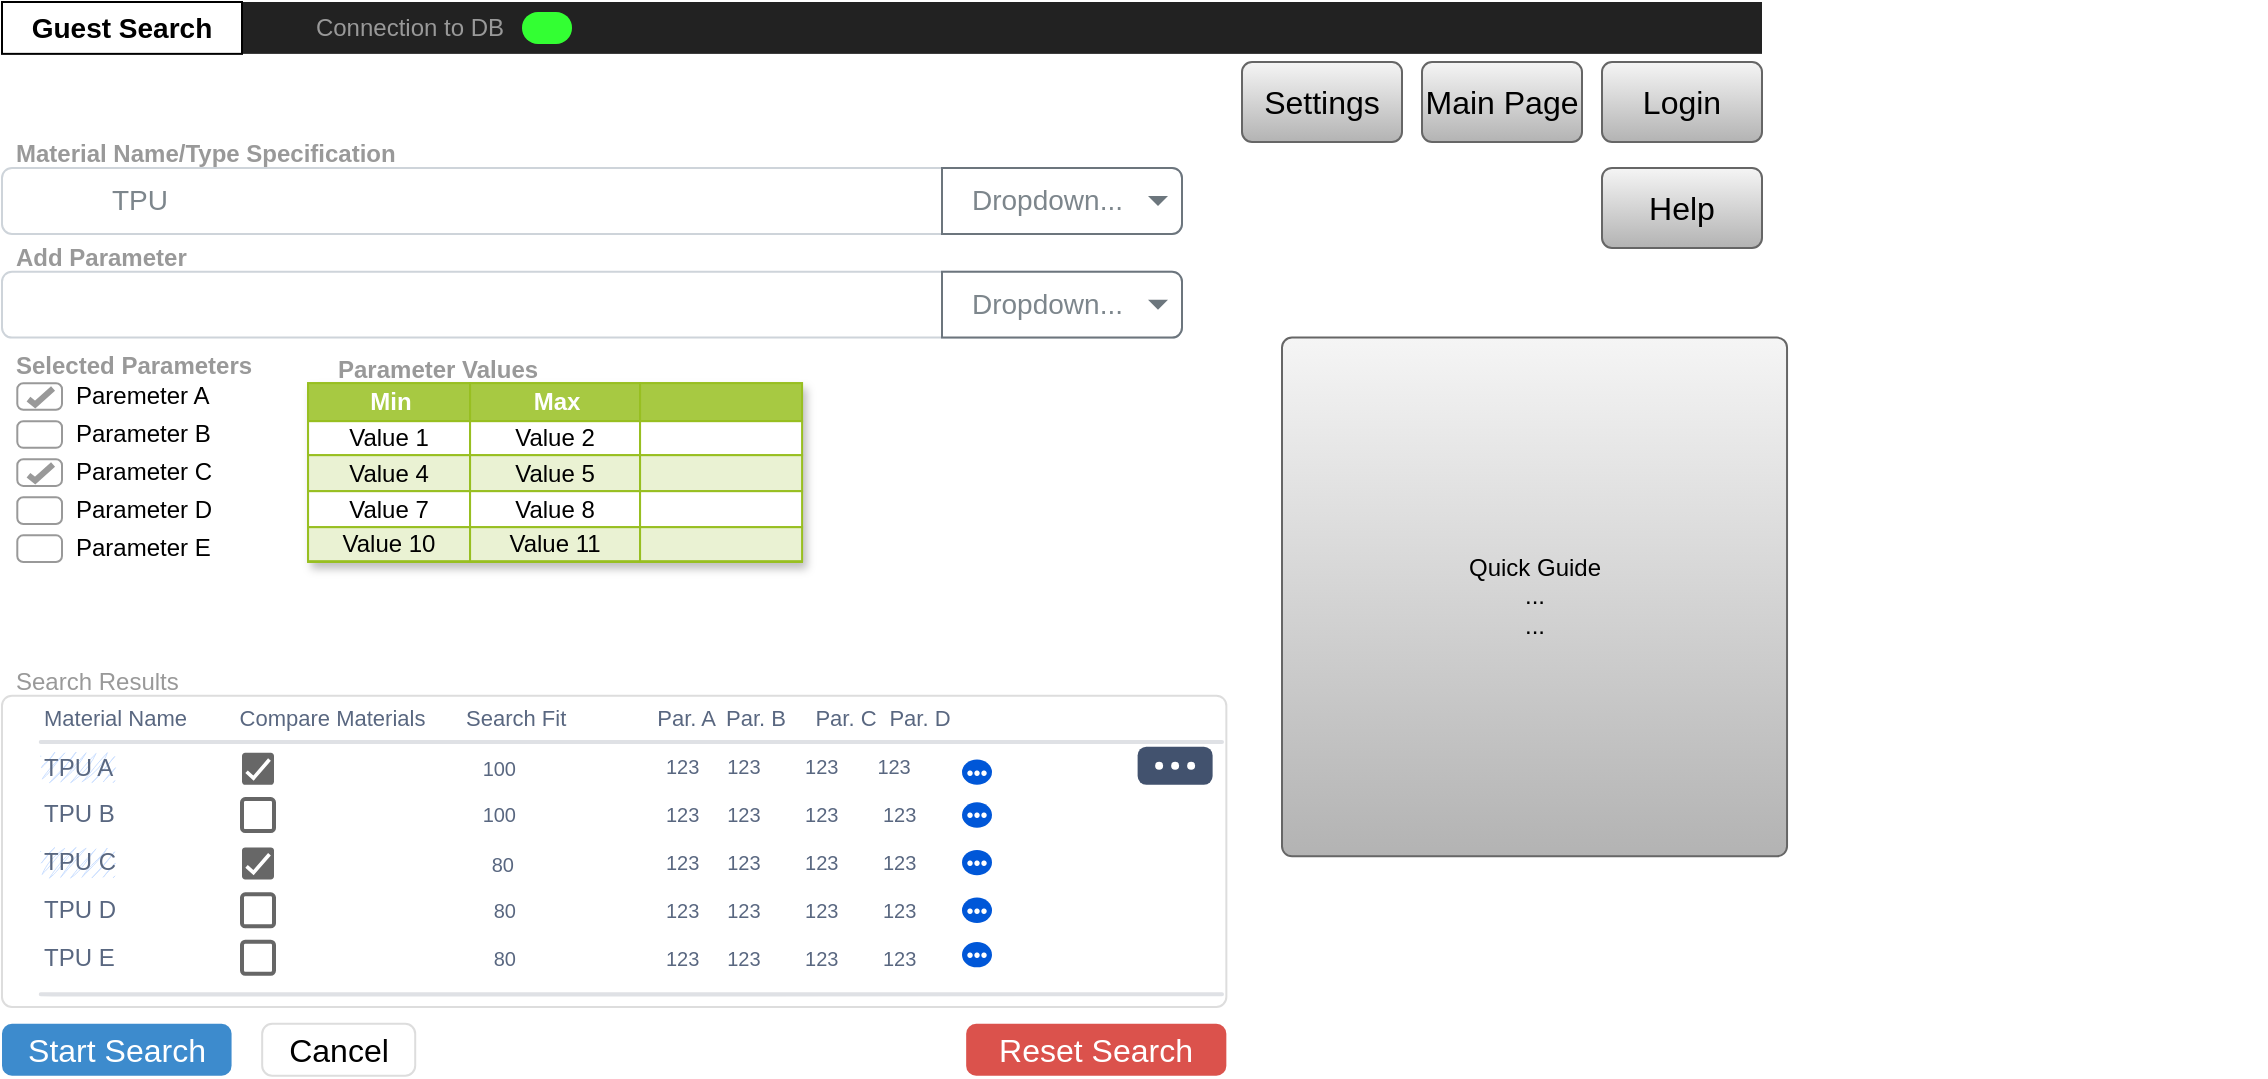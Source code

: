 <mxfile version="21.6.8" type="device">
  <diagram name="Page-1" id="c9db0220-8083-56f3-ca83-edcdcd058819">
    <mxGraphModel dx="969" dy="2576.5" grid="1" gridSize="10" guides="1" tooltips="1" connect="1" arrows="1" fold="1" page="1" pageScale="1.5" pageWidth="826" pageHeight="1169" background="none" math="0" shadow="0">
      <root>
        <mxCell id="0" style=";html=1;" />
        <mxCell id="1" style=";html=1;" parent="0" />
        <mxCell id="IrsWf6ujI1S_CX8h6fi--1" value="" style="html=1;shadow=0;dashed=0;shape=mxgraph.bootstrap.rect;fillColor=#222222;strokeColor=none;whiteSpace=wrap;rounded=0;fontSize=12;fontColor=#000000;align=center;" parent="1" vertex="1">
          <mxGeometry x="110" y="-1290" width="880" height="25.934" as="geometry" />
        </mxCell>
        <mxCell id="IrsWf6ujI1S_CX8h6fi--2" value="Guest Search" style="html=1;shadow=0;dashed=0;shape=mxgraph.bootstrap.rect;fontSize=14;whiteSpace=wrap;fontStyle=1" parent="IrsWf6ujI1S_CX8h6fi--1" vertex="1">
          <mxGeometry width="120" height="25.93" as="geometry" />
        </mxCell>
        <mxCell id="IrsWf6ujI1S_CX8h6fi--5" value="Connection to DB" style="html=1;shadow=0;dashed=0;fillColor=none;strokeColor=none;shape=mxgraph.bootstrap.rect;fontColor=#999999;spacingRight=30;whiteSpace=wrap;" parent="IrsWf6ujI1S_CX8h6fi--1" vertex="1">
          <mxGeometry x="130" width="178" height="25.93" as="geometry" />
        </mxCell>
        <mxCell id="IrsWf6ujI1S_CX8h6fi--6" value="" style="html=1;shadow=0;dashed=0;shape=mxgraph.bootstrap.rrect;rSize=8;fillColor=#33FF33;strokeColor=none;fontColor=#ffffff;whiteSpace=wrap;" parent="IrsWf6ujI1S_CX8h6fi--5" vertex="1">
          <mxGeometry x="1" y="0.5" width="25" height="16" relative="1" as="geometry">
            <mxPoint x="-48" y="-8" as="offset" />
          </mxGeometry>
        </mxCell>
        <mxCell id="IrsWf6ujI1S_CX8h6fi--11" value="Quick Guide&lt;br&gt;...&lt;br&gt;...&lt;br&gt;" style="html=1;shadow=0;dashed=0;shape=mxgraph.bootstrap.rrect;rSize=5;strokeColor=#666666;rounded=0;fontSize=12;align=center;fillColor=#f5f5f5;gradientColor=#b3b3b3;container=0;" parent="1" vertex="1">
          <mxGeometry x="749.998" y="-1122.192" width="252.522" height="259.341" as="geometry" />
        </mxCell>
        <mxCell id="IrsWf6ujI1S_CX8h6fi--17" value="Material Name/Type Specification" style="html=1;shadow=0;dashed=0;shape=mxgraph.bootstrap.rect;strokeColor=none;fillColor=none;fontColor=#999999;align=left;spacingLeft=5;whiteSpace=wrap;rounded=0;fontStyle=1" parent="1" vertex="1">
          <mxGeometry x="110" y="-1220" width="200" height="12.97" as="geometry" />
        </mxCell>
        <mxCell id="IrsWf6ujI1S_CX8h6fi--19" value="Add Parameter" style="html=1;shadow=0;dashed=0;shape=mxgraph.bootstrap.rect;strokeColor=none;fillColor=none;fontColor=#999999;align=left;spacingLeft=5;whiteSpace=wrap;rounded=0;fontStyle=1" parent="1" vertex="1">
          <mxGeometry x="110" y="-1168.131" width="153.043" height="12.967" as="geometry" />
        </mxCell>
        <mxCell id="IrsWf6ujI1S_CX8h6fi--51" value="Start Search" style="html=1;shadow=0;dashed=0;shape=mxgraph.bootstrap.rrect;align=center;rSize=5;strokeColor=none;fillColor=#3D8BCD;fontColor=#ffffff;fontSize=16;whiteSpace=wrap;rounded=0;" parent="1" vertex="1">
          <mxGeometry x="110" y="-779.12" width="114.783" height="25.934" as="geometry" />
        </mxCell>
        <mxCell id="IrsWf6ujI1S_CX8h6fi--52" value="Cancel" style="html=1;shadow=0;dashed=0;shape=mxgraph.bootstrap.rrect;align=center;rSize=5;strokeColor=#dddddd;fontSize=16;whiteSpace=wrap;rounded=0;" parent="1" vertex="1">
          <mxGeometry x="240.087" y="-779.12" width="76.522" height="25.934" as="geometry" />
        </mxCell>
        <mxCell id="IrsWf6ujI1S_CX8h6fi--53" value="Reset Search" style="html=1;shadow=0;dashed=0;shape=mxgraph.bootstrap.rrect;align=center;rSize=5;strokeColor=none;fillColor=#DB524C;fontColor=#ffffff;fontSize=16;whiteSpace=wrap;rounded=0;" parent="1" vertex="1">
          <mxGeometry x="592.087" y="-779.12" width="130.087" height="25.934" as="geometry" />
        </mxCell>
        <mxCell id="nETb7EGVO4KnXeCZTSQA-1" value="Login" style="html=1;shadow=0;dashed=0;shape=mxgraph.bootstrap.rrect;rSize=5;fontSize=16;strokeColor=#666666;whiteSpace=wrap;fillColor=#f5f5f5;gradientColor=#b3b3b3;" vertex="1" parent="1">
          <mxGeometry x="909.998" y="-1260.001" width="80" height="40" as="geometry" />
        </mxCell>
        <mxCell id="IrsWf6ujI1S_CX8h6fi--13" value="" style="html=1;shadow=0;dashed=0;shape=mxgraph.bootstrap.anchor;fontSize=26;align=left;whiteSpace=wrap;" parent="1" vertex="1">
          <mxGeometry x="1011.477" y="-923.705" width="229.565" height="25.934" as="geometry" />
        </mxCell>
        <mxCell id="IrsWf6ujI1S_CX8h6fi--14" value="" style="html=1;shadow=0;dashed=0;shape=mxgraph.bootstrap.anchor;strokeColor=#dddddd;whiteSpace=wrap;align=left;verticalAlign=top;fontSize=14;whiteSpace=wrap;" parent="1" vertex="1">
          <mxGeometry x="1011.477" y="-897.77" width="229.565" height="51.868" as="geometry" />
        </mxCell>
        <mxCell id="nETb7EGVO4KnXeCZTSQA-3" value="Main Page" style="html=1;shadow=0;dashed=0;shape=mxgraph.bootstrap.rrect;rSize=5;fontSize=16;strokeColor=#666666;whiteSpace=wrap;fillColor=#f5f5f5;gradientColor=#b3b3b3;" vertex="1" parent="1">
          <mxGeometry x="819.998" y="-1260.001" width="80" height="40" as="geometry" />
        </mxCell>
        <mxCell id="nETb7EGVO4KnXeCZTSQA-4" value="Settings" style="html=1;shadow=0;dashed=0;shape=mxgraph.bootstrap.rrect;rSize=5;fontSize=16;strokeColor=#666666;whiteSpace=wrap;fillColor=#f5f5f5;gradientColor=#b3b3b3;" vertex="1" parent="1">
          <mxGeometry x="729.998" y="-1260.001" width="80" height="40" as="geometry" />
        </mxCell>
        <mxCell id="IrsWf6ujI1S_CX8h6fi--23" value="Search Results" style="html=1;shadow=0;dashed=0;shape=mxgraph.bootstrap.rect;strokeColor=none;fillColor=none;fontColor=#999999;align=left;spacingLeft=5;whiteSpace=wrap;rounded=0;fontFamily=Helvetica;" parent="1" vertex="1">
          <mxGeometry x="110" y="-956.123" width="153.043" height="12.967" as="geometry" />
        </mxCell>
        <mxCell id="IrsWf6ujI1S_CX8h6fi--24" value="" style="html=1;shadow=0;dashed=0;shape=mxgraph.bootstrap.rrect;rSize=5;fontSize=12;strokeColor=#dddddd;align=left;spacing=10;verticalAlign=top;whiteSpace=wrap;rounded=0;fontFamily=Helvetica;" parent="1" vertex="1">
          <mxGeometry x="110" y="-943.156" width="612.174" height="155.604" as="geometry" />
        </mxCell>
        <mxCell id="nETb7EGVO4KnXeCZTSQA-59" value="" style="group;fontFamily=Helvetica;" vertex="1" connectable="0" parent="1">
          <mxGeometry x="120" y="-939.86" width="600" height="150" as="geometry" />
        </mxCell>
        <mxCell id="nETb7EGVO4KnXeCZTSQA-102" value="" style="strokeColor=none;fillColor=#CCE0FF;fontSize=11;fontColor=#3384FF;rounded=1;html=1;align=center;fontStyle=1;sketch=1;hachureGap=4;pointerEvents=0;fontFamily=Helvetica;" vertex="1" parent="nETb7EGVO4KnXeCZTSQA-59">
          <mxGeometry x="9.375" y="24.603" width="37.5" height="15.873" as="geometry" />
        </mxCell>
        <mxCell id="nETb7EGVO4KnXeCZTSQA-7" value="Material Name&amp;nbsp;&lt;span style=&quot;white-space: pre;&quot;&gt;&#x9;&lt;/span&gt;Compare Materials" style="html=1;fillColor=none;strokeColor=none;fontSize=11;align=left;fontColor=#596780;whiteSpace=wrap;sketch=1;hachureGap=4;pointerEvents=0;fontFamily=Helvetica;" vertex="1" parent="nETb7EGVO4KnXeCZTSQA-59">
          <mxGeometry x="9.38" width="200.63" height="15.87" as="geometry" />
        </mxCell>
        <mxCell id="nETb7EGVO4KnXeCZTSQA-8" value="Search Fit" style="html=1;fillColor=none;strokeColor=none;fontSize=11;align=left;fontColor=#596780;whiteSpace=wrap;sketch=1;hachureGap=4;pointerEvents=0;fontFamily=Helvetica;" vertex="1" parent="nETb7EGVO4KnXeCZTSQA-59">
          <mxGeometry x="220" width="90.63" height="15.87" as="geometry" />
        </mxCell>
        <mxCell id="nETb7EGVO4KnXeCZTSQA-9" value="Par. A" style="html=1;fillColor=none;strokeColor=none;fontSize=11;align=right;fontColor=#596780;whiteSpace=wrap;sketch=1;hachureGap=4;pointerEvents=0;fontFamily=Helvetica;" vertex="1" parent="nETb7EGVO4KnXeCZTSQA-59">
          <mxGeometry x="300" width="49.38" height="15.87" as="geometry" />
        </mxCell>
        <mxCell id="nETb7EGVO4KnXeCZTSQA-10" value="Par. B" style="html=1;fillColor=none;strokeColor=none;fontSize=11;align=left;fontColor=#596780;whiteSpace=wrap;sketch=1;hachureGap=4;pointerEvents=0;fontFamily=Helvetica;" vertex="1" parent="nETb7EGVO4KnXeCZTSQA-59">
          <mxGeometry x="349.995" width="84.375" height="15.873" as="geometry" />
        </mxCell>
        <mxCell id="nETb7EGVO4KnXeCZTSQA-11" value="Par. C" style="html=1;fillColor=none;strokeColor=none;fontSize=11;align=center;fontColor=#596780;whiteSpace=wrap;sketch=1;hachureGap=4;pointerEvents=0;fontFamily=Helvetica;" vertex="1" parent="nETb7EGVO4KnXeCZTSQA-59">
          <mxGeometry x="370" width="84.375" height="15.873" as="geometry" />
        </mxCell>
        <mxCell id="nETb7EGVO4KnXeCZTSQA-12" value="Par. D" style="html=1;fillColor=none;strokeColor=none;fontSize=11;align=center;fontColor=#596780;whiteSpace=wrap;sketch=1;hachureGap=4;pointerEvents=0;fontFamily=Helvetica;" vertex="1" parent="nETb7EGVO4KnXeCZTSQA-59">
          <mxGeometry x="429.995" width="37.5" height="15.873" as="geometry" />
        </mxCell>
        <mxCell id="nETb7EGVO4KnXeCZTSQA-13" value="" style="shape=line;strokeWidth=2;html=1;strokeColor=#DFE1E5;resizeWidth=1;sketch=1;hachureGap=4;pointerEvents=0;fontFamily=Helvetica;fontSize=20;" vertex="1" parent="nETb7EGVO4KnXeCZTSQA-59">
          <mxGeometry x="9.375" y="15.873" width="590.625" height="7.937" as="geometry" />
        </mxCell>
        <mxCell id="nETb7EGVO4KnXeCZTSQA-15" value="TPU A" style="strokeColor=none;fillColor=none;fontSize=12;fontColor=#596780;align=left;html=1;sketch=1;hachureGap=4;pointerEvents=0;fontFamily=Helvetica;" vertex="1" parent="nETb7EGVO4KnXeCZTSQA-59">
          <mxGeometry x="9.375" y="24.603" width="46.875" height="15.873" as="geometry" />
        </mxCell>
        <mxCell id="nETb7EGVO4KnXeCZTSQA-17" value="123&amp;nbsp;&lt;span style=&quot;font-size: 10px;&quot;&gt;&lt;span style=&quot;font-size: 10px;&quot;&gt;&amp;nbsp; &amp;nbsp;&amp;nbsp;&lt;/span&gt;&lt;/span&gt;123&lt;span style=&quot;font-size: 10px;&quot;&gt;&lt;span style=&quot;font-size: 10px;&quot;&gt;&amp;nbsp; &amp;nbsp;&amp;nbsp;&lt;/span&gt;&lt;/span&gt;&lt;span style=&quot;font-size: 10px;&quot;&gt;&lt;span style=&quot;font-size: 10px;&quot;&gt;&amp;nbsp;&amp;nbsp;&amp;nbsp;&amp;nbsp;&lt;/span&gt;&lt;/span&gt;123&lt;span style=&quot;font-size: 10px;&quot;&gt;&lt;span style=&quot;font-size: 10px;&quot;&gt;&amp;nbsp; &amp;nbsp;&lt;/span&gt;&lt;/span&gt;&lt;span style=&quot;font-size: 10px;&quot;&gt;&lt;span style=&quot;font-size: 10px;&quot;&gt;&amp;nbsp;&amp;nbsp;&amp;nbsp;&amp;nbsp;&lt;/span&gt;&lt;/span&gt;123&lt;br style=&quot;font-size: 10px;&quot;&gt;&lt;br style=&quot;font-size: 10px;&quot;&gt;123&#x9;&lt;span style=&quot;border-color: var(--border-color); font-size: 10px;&quot;&gt;&lt;span style=&quot;font-size: 10px;&quot;&gt;&amp;nbsp;&amp;nbsp;&amp;nbsp;&amp;nbsp;&lt;/span&gt;&lt;/span&gt;123&lt;span style=&quot;border-color: var(--border-color); font-size: 10px;&quot;&gt;&lt;span style=&quot;font-size: 10px;&quot;&gt;&amp;nbsp;&amp;nbsp;&amp;nbsp;&amp;nbsp;&lt;/span&gt;&lt;/span&gt;&lt;span style=&quot;border-color: var(--border-color); font-size: 10px;&quot;&gt;&lt;span style=&quot;font-size: 10px;&quot;&gt;&amp;nbsp;&amp;nbsp;&amp;nbsp;&amp;nbsp;&lt;/span&gt;&lt;/span&gt;123&lt;span style=&quot;border-color: var(--border-color); font-size: 10px;&quot;&gt;&lt;span style=&quot;font-size: 10px;&quot;&gt;&amp;nbsp;&amp;nbsp;&amp;nbsp;&amp;nbsp;&lt;/span&gt;&lt;/span&gt;&lt;span style=&quot;border-color: var(--border-color); font-size: 10px;&quot;&gt;&lt;span style=&quot;font-size: 10px;&quot;&gt;&amp;nbsp;&amp;nbsp;&amp;nbsp;&amp;nbsp;&lt;/span&gt;&lt;/span&gt;123&lt;br style=&quot;font-size: 10px;&quot;&gt;&lt;br style=&quot;font-size: 10px;&quot;&gt;123&#x9;&lt;span style=&quot;border-color: var(--border-color); font-size: 10px;&quot;&gt;&lt;span style=&quot;font-size: 10px;&quot;&gt;&amp;nbsp;&amp;nbsp;&amp;nbsp;&amp;nbsp;&lt;/span&gt;&lt;/span&gt;123&lt;span style=&quot;border-color: var(--border-color); font-size: 10px;&quot;&gt;&lt;span style=&quot;font-size: 10px;&quot;&gt;&amp;nbsp;&amp;nbsp;&amp;nbsp;&amp;nbsp;&lt;/span&gt;&lt;/span&gt;&lt;span style=&quot;border-color: var(--border-color); font-size: 10px;&quot;&gt;&lt;span style=&quot;font-size: 10px;&quot;&gt;&amp;nbsp;&amp;nbsp;&amp;nbsp;&amp;nbsp;&lt;/span&gt;&lt;/span&gt;123&lt;span style=&quot;border-color: var(--border-color); font-size: 10px;&quot;&gt;&lt;span style=&quot;font-size: 10px;&quot;&gt;&amp;nbsp;&amp;nbsp;&amp;nbsp;&amp;nbsp;&lt;/span&gt;&lt;/span&gt;&lt;span style=&quot;border-color: var(--border-color); font-size: 10px;&quot;&gt;&lt;span style=&quot;font-size: 10px;&quot;&gt;&amp;nbsp;&amp;nbsp;&amp;nbsp;&amp;nbsp;&lt;/span&gt;&lt;/span&gt;123&lt;br style=&quot;font-size: 10px;&quot;&gt;&lt;br style=&quot;font-size: 10px;&quot;&gt;123&#x9;&lt;span style=&quot;border-color: var(--border-color); font-size: 10px;&quot;&gt;&lt;span style=&quot;font-size: 10px;&quot;&gt;&amp;nbsp;&amp;nbsp;&amp;nbsp;&amp;nbsp;&lt;/span&gt;&lt;/span&gt;123&lt;span style=&quot;border-color: var(--border-color); font-size: 10px;&quot;&gt;&lt;span style=&quot;font-size: 10px;&quot;&gt;&amp;nbsp;&amp;nbsp;&amp;nbsp;&amp;nbsp;&lt;/span&gt;&lt;/span&gt;&lt;span style=&quot;border-color: var(--border-color); font-size: 10px;&quot;&gt;&lt;span style=&quot;font-size: 10px;&quot;&gt;&amp;nbsp;&amp;nbsp;&amp;nbsp;&amp;nbsp;&lt;/span&gt;&lt;/span&gt;123&lt;span style=&quot;border-color: var(--border-color); font-size: 10px;&quot;&gt;&lt;span style=&quot;font-size: 10px;&quot;&gt;&amp;nbsp;&amp;nbsp;&amp;nbsp;&amp;nbsp;&lt;/span&gt;&lt;/span&gt;&lt;span style=&quot;border-color: var(--border-color); font-size: 10px;&quot;&gt;&lt;span style=&quot;font-size: 10px;&quot;&gt;&amp;nbsp;&amp;nbsp;&amp;nbsp;&amp;nbsp;&lt;/span&gt;&lt;/span&gt;123&lt;br style=&quot;font-size: 10px;&quot;&gt;&lt;br style=&quot;font-size: 10px;&quot;&gt;123&#x9;&lt;span style=&quot;border-color: var(--border-color); font-size: 10px;&quot;&gt;&lt;span style=&quot;white-space: pre; font-size: 10px;&quot;&gt;&amp;nbsp;&amp;nbsp;&amp;nbsp;&amp;nbsp;&lt;/span&gt;&lt;/span&gt;123&lt;span style=&quot;border-color: var(--border-color); font-size: 10px;&quot;&gt;&lt;span style=&quot;white-space: pre; font-size: 10px;&quot;&gt;&amp;nbsp;&amp;nbsp;&amp;nbsp;&amp;nbsp;&lt;/span&gt;&lt;/span&gt;&lt;span style=&quot;border-color: var(--border-color); font-size: 10px;&quot;&gt;&lt;span style=&quot;white-space: pre; font-size: 10px;&quot;&gt;&amp;nbsp;&amp;nbsp;&amp;nbsp;&amp;nbsp;&lt;/span&gt;&lt;/span&gt;123&lt;span style=&quot;border-color: var(--border-color); font-size: 10px;&quot;&gt;&lt;span style=&quot;white-space: pre; font-size: 10px;&quot;&gt;&amp;nbsp;&amp;nbsp;&amp;nbsp;&amp;nbsp;&lt;/span&gt;&lt;/span&gt;&lt;span style=&quot;border-color: var(--border-color); font-size: 10px;&quot;&gt;&lt;span style=&quot;white-space: pre; font-size: 10px;&quot;&gt;&amp;nbsp;&amp;nbsp;&amp;nbsp;&amp;nbsp;&lt;/span&gt;&lt;/span&gt;123" style="strokeColor=none;fillColor=none;fontSize=10;fontColor=#596780;align=left;html=1;sketch=1;hachureGap=4;pointerEvents=0;fontFamily=Helvetica;" vertex="1" parent="nETb7EGVO4KnXeCZTSQA-59">
          <mxGeometry x="320" y="36.47" width="197.51" height="87.38" as="geometry" />
        </mxCell>
        <mxCell id="nETb7EGVO4KnXeCZTSQA-19" value="" style="rounded=1;arcSize=23;fillColor=#42526E;strokeColor=none;sketch=0;hachureGap=4;pointerEvents=0;fontFamily=Helvetica;fontSize=20;" vertex="1" parent="nETb7EGVO4KnXeCZTSQA-59">
          <mxGeometry x="557.812" y="22.222" width="37.5" height="19.048" as="geometry" />
        </mxCell>
        <mxCell id="nETb7EGVO4KnXeCZTSQA-20" value="" style="shape=ellipse;fillColor=#ffffff;strokeColor=none;html=1;sketch=0;hachureGap=4;pointerEvents=0;fontFamily=Helvetica;fontSize=20;" vertex="1" parent="nETb7EGVO4KnXeCZTSQA-19">
          <mxGeometry x="0.5" y="0.5" width="4" height="4" relative="1" as="geometry">
            <mxPoint x="-10" y="-2" as="offset" />
          </mxGeometry>
        </mxCell>
        <mxCell id="nETb7EGVO4KnXeCZTSQA-21" value="" style="shape=ellipse;fillColor=#ffffff;strokeColor=none;html=1;sketch=0;hachureGap=4;pointerEvents=0;fontFamily=Helvetica;fontSize=20;" vertex="1" parent="nETb7EGVO4KnXeCZTSQA-19">
          <mxGeometry x="0.5" y="0.5" width="4" height="4" relative="1" as="geometry">
            <mxPoint x="-2" y="-2" as="offset" />
          </mxGeometry>
        </mxCell>
        <mxCell id="nETb7EGVO4KnXeCZTSQA-22" value="" style="shape=ellipse;fillColor=#ffffff;strokeColor=none;html=1;sketch=0;hachureGap=4;pointerEvents=0;fontFamily=Helvetica;fontSize=20;" vertex="1" parent="nETb7EGVO4KnXeCZTSQA-19">
          <mxGeometry x="0.5" y="0.5" width="4" height="4" relative="1" as="geometry">
            <mxPoint x="6" y="-2" as="offset" />
          </mxGeometry>
        </mxCell>
        <mxCell id="nETb7EGVO4KnXeCZTSQA-23" value="TPU B" style="strokeColor=none;fillColor=none;fontSize=12;fontColor=#596780;align=left;html=1;sketch=1;hachureGap=4;pointerEvents=0;fontFamily=Helvetica;" vertex="1" parent="nETb7EGVO4KnXeCZTSQA-59">
          <mxGeometry x="9.375" y="48.413" width="225" height="15.873" as="geometry" />
        </mxCell>
        <mxCell id="nETb7EGVO4KnXeCZTSQA-29" value="" style="strokeColor=none;fillColor=#CCE0FF;fontSize=11;fontColor=#3384FF;rounded=1;html=1;align=center;fontStyle=1;sketch=1;hachureGap=4;pointerEvents=0;fontFamily=Helvetica;" vertex="1" parent="nETb7EGVO4KnXeCZTSQA-59">
          <mxGeometry x="9.375" y="72.223" width="37.5" height="15.873" as="geometry" />
        </mxCell>
        <mxCell id="nETb7EGVO4KnXeCZTSQA-31" value="TPU C" style="strokeColor=none;fillColor=none;fontSize=12;fontColor=#596780;align=left;html=1;sketch=1;hachureGap=4;pointerEvents=0;fontFamily=Helvetica;" vertex="1" parent="nETb7EGVO4KnXeCZTSQA-59">
          <mxGeometry x="9.375" y="72.222" width="225" height="15.873" as="geometry" />
        </mxCell>
        <mxCell id="nETb7EGVO4KnXeCZTSQA-39" value="TPU D" style="strokeColor=none;fillColor=none;fontSize=12;fontColor=#596780;align=left;html=1;sketch=1;hachureGap=4;pointerEvents=0;fontFamily=Helvetica;" vertex="1" parent="nETb7EGVO4KnXeCZTSQA-59">
          <mxGeometry x="9.375" y="96.032" width="225" height="15.873" as="geometry" />
        </mxCell>
        <mxCell id="nETb7EGVO4KnXeCZTSQA-47" value="TPU E" style="strokeColor=none;fillColor=none;fontSize=12;fontColor=#596780;align=left;html=1;sketch=1;hachureGap=4;pointerEvents=0;fontFamily=Helvetica;" vertex="1" parent="nETb7EGVO4KnXeCZTSQA-59">
          <mxGeometry x="9.375" y="119.841" width="225" height="15.873" as="geometry" />
        </mxCell>
        <mxCell id="nETb7EGVO4KnXeCZTSQA-55" value="" style="shape=line;strokeWidth=2;html=1;strokeColor=#DFE1E5;resizeWidth=1;sketch=1;hachureGap=4;pointerEvents=0;fontFamily=Helvetica;fontSize=20;" vertex="1" parent="nETb7EGVO4KnXeCZTSQA-59">
          <mxGeometry x="9.375" y="142.063" width="590.625" height="7.937" as="geometry" />
        </mxCell>
        <mxCell id="nETb7EGVO4KnXeCZTSQA-103" value="" style="group" vertex="1" connectable="0" parent="nETb7EGVO4KnXeCZTSQA-59">
          <mxGeometry x="469.998" y="28.57" width="15" height="103.969" as="geometry" />
        </mxCell>
        <mxCell id="nETb7EGVO4KnXeCZTSQA-18" value="•••" style="shape=ellipse;fillColor=#0057D8;strokeColor=none;fontColor=#ffffff;align=center;verticalAlign=middle;whiteSpace=wrap;fontSize=10;fontStyle=0;html=1;sketch=0;hachureGap=4;pointerEvents=0;fontFamily=Helvetica;" vertex="1" parent="nETb7EGVO4KnXeCZTSQA-103">
          <mxGeometry y="91.27" width="15" height="12.698" as="geometry" />
        </mxCell>
        <mxCell id="nETb7EGVO4KnXeCZTSQA-30" value="•••" style="shape=ellipse;fillColor=#0057D8;strokeColor=none;fontColor=#ffffff;align=center;verticalAlign=middle;whiteSpace=wrap;fontSize=10;fontStyle=0;html=1;sketch=0;hachureGap=4;pointerEvents=0;fontFamily=Helvetica;" vertex="1" parent="nETb7EGVO4KnXeCZTSQA-103">
          <mxGeometry y="21.43" width="15" height="12.698" as="geometry" />
        </mxCell>
        <mxCell id="nETb7EGVO4KnXeCZTSQA-38" value="•••" style="shape=ellipse;fillColor=#0057D8;strokeColor=none;fontColor=#ffffff;align=center;verticalAlign=middle;whiteSpace=wrap;fontSize=10;fontStyle=0;html=1;sketch=0;hachureGap=4;pointerEvents=0;fontFamily=Helvetica;" vertex="1" parent="nETb7EGVO4KnXeCZTSQA-103">
          <mxGeometry y="45.24" width="15" height="12.698" as="geometry" />
        </mxCell>
        <mxCell id="nETb7EGVO4KnXeCZTSQA-46" value="•••" style="shape=ellipse;fillColor=#0057D8;strokeColor=none;fontColor=#ffffff;align=center;verticalAlign=middle;whiteSpace=wrap;fontSize=10;fontStyle=0;html=1;sketch=0;hachureGap=4;pointerEvents=0;fontFamily=Helvetica;" vertex="1" parent="nETb7EGVO4KnXeCZTSQA-103">
          <mxGeometry y="69.049" width="15" height="12.698" as="geometry" />
        </mxCell>
        <mxCell id="nETb7EGVO4KnXeCZTSQA-101" value="•••" style="shape=ellipse;fillColor=#0057D8;strokeColor=none;fontColor=#ffffff;align=center;verticalAlign=middle;whiteSpace=wrap;fontSize=10;fontStyle=0;html=1;sketch=0;hachureGap=4;pointerEvents=0;fontFamily=Helvetica;" vertex="1" parent="nETb7EGVO4KnXeCZTSQA-103">
          <mxGeometry width="15" height="12.698" as="geometry" />
        </mxCell>
        <mxCell id="nETb7EGVO4KnXeCZTSQA-127" value="" style="dashed=0;labelPosition=right;align=left;shape=mxgraph.gmdl.checkbox;strokeColor=#666666;fillColor=none;strokeWidth=2;aspect=fixed;sketch=0;html=1;" vertex="1" parent="nETb7EGVO4KnXeCZTSQA-59">
          <mxGeometry x="110" y="48.42" width="16" height="16" as="geometry" />
        </mxCell>
        <mxCell id="nETb7EGVO4KnXeCZTSQA-126" value="" style="dashed=0;labelPosition=right;align=left;shape=mxgraph.gmdl.checkbox;strokeColor=none;fillColor=#676767;strokeWidth=2;aspect=fixed;sketch=0;html=1;" vertex="1" parent="nETb7EGVO4KnXeCZTSQA-59">
          <mxGeometry x="110" y="25.27" width="16" height="16" as="geometry" />
        </mxCell>
        <mxCell id="nETb7EGVO4KnXeCZTSQA-128" value="" style="dashed=0;labelPosition=right;align=left;shape=mxgraph.gmdl.checkbox;strokeColor=none;fillColor=#676767;strokeWidth=2;aspect=fixed;sketch=0;html=1;" vertex="1" parent="nETb7EGVO4KnXeCZTSQA-59">
          <mxGeometry x="110" y="72.55" width="16" height="16" as="geometry" />
        </mxCell>
        <mxCell id="nETb7EGVO4KnXeCZTSQA-130" value="" style="dashed=0;labelPosition=right;align=left;shape=mxgraph.gmdl.checkbox;strokeColor=#666666;fillColor=none;strokeWidth=2;aspect=fixed;sketch=0;html=1;" vertex="1" parent="nETb7EGVO4KnXeCZTSQA-59">
          <mxGeometry x="110" y="96.04" width="16" height="16" as="geometry" />
        </mxCell>
        <mxCell id="nETb7EGVO4KnXeCZTSQA-131" value="" style="dashed=0;labelPosition=right;align=left;shape=mxgraph.gmdl.checkbox;strokeColor=#666666;fillColor=none;strokeWidth=2;aspect=fixed;sketch=0;html=1;" vertex="1" parent="nETb7EGVO4KnXeCZTSQA-59">
          <mxGeometry x="110" y="119.71" width="16" height="16" as="geometry" />
        </mxCell>
        <mxCell id="nETb7EGVO4KnXeCZTSQA-132" value="" style="group" vertex="1" connectable="0" parent="nETb7EGVO4KnXeCZTSQA-59">
          <mxGeometry x="210.015" y="48.406" width="37.5" height="87.303" as="geometry" />
        </mxCell>
        <mxCell id="nETb7EGVO4KnXeCZTSQA-42" value="100" style="strokeColor=none;fillColor=none;fontSize=10;fontColor=#596780;align=right;html=1;sketch=1;hachureGap=4;pointerEvents=0;fontFamily=Helvetica;" vertex="1" parent="nETb7EGVO4KnXeCZTSQA-132">
          <mxGeometry width="37.5" height="15.873" as="geometry" />
        </mxCell>
        <mxCell id="nETb7EGVO4KnXeCZTSQA-66" value="80" style="strokeColor=none;fillColor=none;fontSize=10;fontColor=#596780;align=right;html=1;sketch=1;hachureGap=4;pointerEvents=0;fontFamily=Helvetica;" vertex="1" parent="nETb7EGVO4KnXeCZTSQA-132">
          <mxGeometry y="47.62" width="37.5" height="15.873" as="geometry" />
        </mxCell>
        <mxCell id="nETb7EGVO4KnXeCZTSQA-67" value="80" style="strokeColor=none;fillColor=none;fontSize=10;fontColor=#596780;align=right;html=1;sketch=1;hachureGap=4;pointerEvents=0;fontFamily=Helvetica;" vertex="1" parent="nETb7EGVO4KnXeCZTSQA-132">
          <mxGeometry y="71.43" width="37.5" height="15.873" as="geometry" />
        </mxCell>
        <mxCell id="nETb7EGVO4KnXeCZTSQA-65" value="80" style="strokeColor=none;fillColor=none;fontSize=10;fontColor=#596780;align=right;html=1;sketch=1;hachureGap=4;pointerEvents=0;fontFamily=Helvetica;" vertex="1" parent="nETb7EGVO4KnXeCZTSQA-132">
          <mxGeometry x="-0.02" y="24.68" width="37.5" height="15.873" as="geometry" />
        </mxCell>
        <mxCell id="nETb7EGVO4KnXeCZTSQA-64" value="100" style="strokeColor=none;fillColor=none;fontSize=10;fontColor=#596780;align=right;html=1;sketch=1;hachureGap=4;pointerEvents=0;fontFamily=Helvetica;" vertex="1" parent="nETb7EGVO4KnXeCZTSQA-59">
          <mxGeometry x="210.015" y="25.396" width="37.5" height="15.873" as="geometry" />
        </mxCell>
        <mxCell id="IrsWf6ujI1S_CX8h6fi--34" value="Selected Parameters" style="html=1;shadow=0;dashed=0;shape=mxgraph.bootstrap.rect;strokeColor=none;fillColor=none;fontColor=#999999;align=left;spacingLeft=5;whiteSpace=wrap;rounded=0;fontStyle=1" parent="1" vertex="1">
          <mxGeometry x="110.0" y="-1114.326" width="153.043" height="12.967" as="geometry" />
        </mxCell>
        <mxCell id="IrsWf6ujI1S_CX8h6fi--40" value="Parameter Values" style="html=1;shadow=0;dashed=0;shape=mxgraph.bootstrap.rect;strokeColor=none;fillColor=none;fontColor=#999999;align=left;spacingLeft=5;whiteSpace=wrap;rounded=0;fontStyle=1" parent="1" vertex="1">
          <mxGeometry x="270.699" y="-1112.376" width="153.043" height="12.967" as="geometry" />
        </mxCell>
        <mxCell id="nETb7EGVO4KnXeCZTSQA-105" value="TPU" style="html=1;shadow=0;dashed=0;shape=mxgraph.bootstrap.rrect;rSize=5;strokeColor=#CED4DA;html=1;whiteSpace=wrap;fillColor=#FFFFFF;fontColor=#7D868C;align=left;spacing=15;spacingLeft=40;fontSize=14;" vertex="1" parent="1">
          <mxGeometry x="110" y="-1207.03" width="590" height="32.97" as="geometry" />
        </mxCell>
        <mxCell id="nETb7EGVO4KnXeCZTSQA-106" value="Dropdown..." style="html=1;shadow=0;dashed=0;shape=mxgraph.bootstrap.rightButton;strokeColor=#6C757D;gradientColor=inherit;fontColor=inherit;fillColor=inherit;rSize=5;perimeter=none;whiteSpace=wrap;resizeHeight=1;fontSize=14;align=left;spacing=15;" vertex="1" parent="nETb7EGVO4KnXeCZTSQA-105">
          <mxGeometry x="1" width="120" height="32.97" relative="1" as="geometry">
            <mxPoint x="-120" as="offset" />
          </mxGeometry>
        </mxCell>
        <mxCell id="nETb7EGVO4KnXeCZTSQA-107" value="" style="shape=triangle;direction=south;fillColor=#6C767D;strokeColor=none;perimeter=none;" vertex="1" parent="nETb7EGVO4KnXeCZTSQA-106">
          <mxGeometry x="1" y="0.5" width="10" height="5" relative="1" as="geometry">
            <mxPoint x="-17" y="-2.5" as="offset" />
          </mxGeometry>
        </mxCell>
        <mxCell id="nETb7EGVO4KnXeCZTSQA-109" value="" style="html=1;shadow=0;dashed=0;shape=mxgraph.bootstrap.rrect;rSize=5;strokeColor=#CED4DA;html=1;whiteSpace=wrap;fillColor=#FFFFFF;fontColor=#7D868C;align=left;spacing=15;spacingLeft=40;fontSize=14;" vertex="1" parent="1">
          <mxGeometry x="110" y="-1155.16" width="590" height="32.97" as="geometry" />
        </mxCell>
        <mxCell id="nETb7EGVO4KnXeCZTSQA-110" value="Dropdown..." style="html=1;shadow=0;dashed=0;shape=mxgraph.bootstrap.rightButton;strokeColor=#6C757D;gradientColor=inherit;fontColor=inherit;fillColor=inherit;rSize=5;perimeter=none;whiteSpace=wrap;resizeHeight=1;fontSize=14;align=left;spacing=15;" vertex="1" parent="nETb7EGVO4KnXeCZTSQA-109">
          <mxGeometry x="1" width="120" height="32.97" relative="1" as="geometry">
            <mxPoint x="-120" as="offset" />
          </mxGeometry>
        </mxCell>
        <mxCell id="nETb7EGVO4KnXeCZTSQA-111" value="" style="shape=triangle;direction=south;fillColor=#6C767D;strokeColor=none;perimeter=none;" vertex="1" parent="nETb7EGVO4KnXeCZTSQA-110">
          <mxGeometry x="1" y="0.5" width="10" height="5" relative="1" as="geometry">
            <mxPoint x="-17" y="-2.5" as="offset" />
          </mxGeometry>
        </mxCell>
        <mxCell id="nETb7EGVO4KnXeCZTSQA-116" value="Help" style="html=1;shadow=0;dashed=0;shape=mxgraph.bootstrap.rrect;rSize=5;fontSize=16;strokeColor=#666666;whiteSpace=wrap;fillColor=#f5f5f5;gradientColor=#b3b3b3;" vertex="1" parent="1">
          <mxGeometry x="909.998" y="-1207.031" width="80" height="40" as="geometry" />
        </mxCell>
        <mxCell id="nETb7EGVO4KnXeCZTSQA-151" value="Assets" style="childLayout=tableLayout;recursiveResize=0;strokeColor=#98bf21;fillColor=#A7C942;shadow=1;" vertex="1" parent="1">
          <mxGeometry x="263.04" y="-1099.41" width="246.96" height="89.41" as="geometry" />
        </mxCell>
        <mxCell id="nETb7EGVO4KnXeCZTSQA-152" style="shape=tableRow;horizontal=0;startSize=0;swimlaneHead=0;swimlaneBody=0;top=0;left=0;bottom=0;right=0;dropTarget=0;collapsible=0;recursiveResize=0;expand=0;fontStyle=0;strokeColor=inherit;fillColor=#ffffff;" vertex="1" parent="nETb7EGVO4KnXeCZTSQA-151">
          <mxGeometry width="246.96" height="19" as="geometry" />
        </mxCell>
        <mxCell id="nETb7EGVO4KnXeCZTSQA-153" value="Min" style="connectable=0;recursiveResize=0;strokeColor=inherit;fillColor=#A7C942;align=center;fontStyle=1;fontColor=#FFFFFF;html=1;" vertex="1" parent="nETb7EGVO4KnXeCZTSQA-152">
          <mxGeometry width="81" height="19" as="geometry">
            <mxRectangle width="81" height="19" as="alternateBounds" />
          </mxGeometry>
        </mxCell>
        <mxCell id="nETb7EGVO4KnXeCZTSQA-154" value="Max" style="connectable=0;recursiveResize=0;strokeColor=inherit;fillColor=#A7C942;align=center;fontStyle=1;fontColor=#FFFFFF;html=1;" vertex="1" parent="nETb7EGVO4KnXeCZTSQA-152">
          <mxGeometry x="81" width="85" height="19" as="geometry">
            <mxRectangle width="85" height="19" as="alternateBounds" />
          </mxGeometry>
        </mxCell>
        <mxCell id="nETb7EGVO4KnXeCZTSQA-155" value="" style="connectable=0;recursiveResize=0;strokeColor=inherit;fillColor=#A7C942;align=center;fontStyle=1;fontColor=#FFFFFF;html=1;" vertex="1" parent="nETb7EGVO4KnXeCZTSQA-152">
          <mxGeometry x="166" width="81" height="19" as="geometry">
            <mxRectangle width="81" height="19" as="alternateBounds" />
          </mxGeometry>
        </mxCell>
        <mxCell id="nETb7EGVO4KnXeCZTSQA-156" value="" style="shape=tableRow;horizontal=0;startSize=0;swimlaneHead=0;swimlaneBody=0;top=0;left=0;bottom=0;right=0;dropTarget=0;collapsible=0;recursiveResize=0;expand=0;fontStyle=0;strokeColor=inherit;fillColor=#ffffff;" vertex="1" parent="nETb7EGVO4KnXeCZTSQA-151">
          <mxGeometry y="19" width="246.96" height="17" as="geometry" />
        </mxCell>
        <mxCell id="nETb7EGVO4KnXeCZTSQA-157" value="Value 1" style="connectable=0;recursiveResize=0;strokeColor=inherit;fillColor=inherit;align=center;whiteSpace=wrap;html=1;" vertex="1" parent="nETb7EGVO4KnXeCZTSQA-156">
          <mxGeometry width="81" height="17" as="geometry">
            <mxRectangle width="81" height="17" as="alternateBounds" />
          </mxGeometry>
        </mxCell>
        <mxCell id="nETb7EGVO4KnXeCZTSQA-158" value="Value 2" style="connectable=0;recursiveResize=0;strokeColor=inherit;fillColor=inherit;align=center;whiteSpace=wrap;html=1;" vertex="1" parent="nETb7EGVO4KnXeCZTSQA-156">
          <mxGeometry x="81" width="85" height="17" as="geometry">
            <mxRectangle width="85" height="17" as="alternateBounds" />
          </mxGeometry>
        </mxCell>
        <mxCell id="nETb7EGVO4KnXeCZTSQA-159" value="" style="connectable=0;recursiveResize=0;strokeColor=inherit;fillColor=inherit;align=center;whiteSpace=wrap;html=1;" vertex="1" parent="nETb7EGVO4KnXeCZTSQA-156">
          <mxGeometry x="166" width="81" height="17" as="geometry">
            <mxRectangle width="81" height="17" as="alternateBounds" />
          </mxGeometry>
        </mxCell>
        <mxCell id="nETb7EGVO4KnXeCZTSQA-160" value="" style="shape=tableRow;horizontal=0;startSize=0;swimlaneHead=0;swimlaneBody=0;top=0;left=0;bottom=0;right=0;dropTarget=0;collapsible=0;recursiveResize=0;expand=0;fontStyle=1;strokeColor=inherit;fillColor=#EAF2D3;" vertex="1" parent="nETb7EGVO4KnXeCZTSQA-151">
          <mxGeometry y="36" width="246.96" height="18" as="geometry" />
        </mxCell>
        <mxCell id="nETb7EGVO4KnXeCZTSQA-161" value="Value 4" style="connectable=0;recursiveResize=0;strokeColor=inherit;fillColor=inherit;whiteSpace=wrap;html=1;" vertex="1" parent="nETb7EGVO4KnXeCZTSQA-160">
          <mxGeometry width="81" height="18" as="geometry">
            <mxRectangle width="81" height="18" as="alternateBounds" />
          </mxGeometry>
        </mxCell>
        <mxCell id="nETb7EGVO4KnXeCZTSQA-162" value="Value 5" style="connectable=0;recursiveResize=0;strokeColor=inherit;fillColor=inherit;whiteSpace=wrap;html=1;" vertex="1" parent="nETb7EGVO4KnXeCZTSQA-160">
          <mxGeometry x="81" width="85" height="18" as="geometry">
            <mxRectangle width="85" height="18" as="alternateBounds" />
          </mxGeometry>
        </mxCell>
        <mxCell id="nETb7EGVO4KnXeCZTSQA-163" value="" style="connectable=0;recursiveResize=0;strokeColor=inherit;fillColor=inherit;whiteSpace=wrap;html=1;" vertex="1" parent="nETb7EGVO4KnXeCZTSQA-160">
          <mxGeometry x="166" width="81" height="18" as="geometry">
            <mxRectangle width="81" height="18" as="alternateBounds" />
          </mxGeometry>
        </mxCell>
        <mxCell id="nETb7EGVO4KnXeCZTSQA-164" value="" style="shape=tableRow;horizontal=0;startSize=0;swimlaneHead=0;swimlaneBody=0;top=0;left=0;bottom=0;right=0;dropTarget=0;collapsible=0;recursiveResize=0;expand=0;fontStyle=0;strokeColor=inherit;fillColor=#ffffff;" vertex="1" parent="nETb7EGVO4KnXeCZTSQA-151">
          <mxGeometry y="54" width="246.96" height="18" as="geometry" />
        </mxCell>
        <mxCell id="nETb7EGVO4KnXeCZTSQA-165" value="Value 7" style="connectable=0;recursiveResize=0;strokeColor=inherit;fillColor=inherit;fontStyle=0;align=center;whiteSpace=wrap;html=1;" vertex="1" parent="nETb7EGVO4KnXeCZTSQA-164">
          <mxGeometry width="81" height="18" as="geometry">
            <mxRectangle width="81" height="18" as="alternateBounds" />
          </mxGeometry>
        </mxCell>
        <mxCell id="nETb7EGVO4KnXeCZTSQA-166" value="Value 8" style="connectable=0;recursiveResize=0;strokeColor=inherit;fillColor=inherit;fontStyle=0;align=center;whiteSpace=wrap;html=1;" vertex="1" parent="nETb7EGVO4KnXeCZTSQA-164">
          <mxGeometry x="81" width="85" height="18" as="geometry">
            <mxRectangle width="85" height="18" as="alternateBounds" />
          </mxGeometry>
        </mxCell>
        <mxCell id="nETb7EGVO4KnXeCZTSQA-167" value="" style="connectable=0;recursiveResize=0;strokeColor=inherit;fillColor=inherit;fontStyle=0;align=center;whiteSpace=wrap;html=1;" vertex="1" parent="nETb7EGVO4KnXeCZTSQA-164">
          <mxGeometry x="166" width="81" height="18" as="geometry">
            <mxRectangle width="81" height="18" as="alternateBounds" />
          </mxGeometry>
        </mxCell>
        <mxCell id="nETb7EGVO4KnXeCZTSQA-168" value="" style="shape=tableRow;horizontal=0;startSize=0;swimlaneHead=0;swimlaneBody=0;top=0;left=0;bottom=0;right=0;dropTarget=0;collapsible=0;recursiveResize=0;expand=0;fontStyle=1;strokeColor=inherit;fillColor=#EAF2D3;" vertex="1" parent="nETb7EGVO4KnXeCZTSQA-151">
          <mxGeometry y="72" width="246.96" height="17" as="geometry" />
        </mxCell>
        <mxCell id="nETb7EGVO4KnXeCZTSQA-169" value="Value 10" style="connectable=0;recursiveResize=0;strokeColor=inherit;fillColor=inherit;whiteSpace=wrap;html=1;" vertex="1" parent="nETb7EGVO4KnXeCZTSQA-168">
          <mxGeometry width="81" height="17" as="geometry">
            <mxRectangle width="81" height="17" as="alternateBounds" />
          </mxGeometry>
        </mxCell>
        <mxCell id="nETb7EGVO4KnXeCZTSQA-170" value="Value 11" style="connectable=0;recursiveResize=0;strokeColor=inherit;fillColor=inherit;whiteSpace=wrap;html=1;" vertex="1" parent="nETb7EGVO4KnXeCZTSQA-168">
          <mxGeometry x="81" width="85" height="17" as="geometry">
            <mxRectangle width="85" height="17" as="alternateBounds" />
          </mxGeometry>
        </mxCell>
        <mxCell id="nETb7EGVO4KnXeCZTSQA-171" value="" style="connectable=0;recursiveResize=0;strokeColor=inherit;fillColor=inherit;whiteSpace=wrap;html=1;" vertex="1" parent="nETb7EGVO4KnXeCZTSQA-168">
          <mxGeometry x="166" width="81" height="17" as="geometry">
            <mxRectangle width="81" height="17" as="alternateBounds" />
          </mxGeometry>
        </mxCell>
        <mxCell id="nETb7EGVO4KnXeCZTSQA-172" value="" style="group" vertex="1" connectable="0" parent="1">
          <mxGeometry x="117.65" y="-1099.41" width="22.35" height="89.41" as="geometry" />
        </mxCell>
        <mxCell id="IrsWf6ujI1S_CX8h6fi--35" value="Paremeter A" style="html=1;shadow=0;dashed=0;shape=mxgraph.bootstrap.checkbox;fontSize=12;strokeColor=#999999;align=left;labelPosition=right;spacingLeft=5;rounded=0;" parent="nETb7EGVO4KnXeCZTSQA-172" vertex="1">
          <mxGeometry width="22.35" height="13.316" as="geometry" />
        </mxCell>
        <mxCell id="IrsWf6ujI1S_CX8h6fi--36" value="Parameter B" style="html=1;shadow=0;dashed=0;shape=mxgraph.bootstrap.rrect;fontSize=12;rSize=3;strokeColor=#999999;align=left;labelPosition=right;spacingLeft=5;rounded=0;" parent="nETb7EGVO4KnXeCZTSQA-172" vertex="1">
          <mxGeometry y="19.023" width="22.35" height="13.316" as="geometry" />
        </mxCell>
        <mxCell id="IrsWf6ujI1S_CX8h6fi--37" value="Parameter C" style="html=1;shadow=0;dashed=0;shape=mxgraph.bootstrap.checkbox;fontSize=12;strokeColor=#999999;align=left;labelPosition=right;spacingLeft=5;rounded=0;" parent="nETb7EGVO4KnXeCZTSQA-172" vertex="1">
          <mxGeometry y="38.047" width="22.35" height="13.316" as="geometry" />
        </mxCell>
        <mxCell id="IrsWf6ujI1S_CX8h6fi--38" value="Parameter D" style="html=1;shadow=0;dashed=0;shape=mxgraph.bootstrap.rrect;fontSize=12;rSize=3;strokeColor=#999999;align=left;labelPosition=right;spacingLeft=5;rounded=0;" parent="nETb7EGVO4KnXeCZTSQA-172" vertex="1">
          <mxGeometry y="57.07" width="22.35" height="13.316" as="geometry" />
        </mxCell>
        <mxCell id="IrsWf6ujI1S_CX8h6fi--39" value="Parameter E" style="html=1;shadow=0;dashed=0;shape=mxgraph.bootstrap.rrect;fontSize=12;rSize=3;strokeColor=#999999;align=left;labelPosition=right;spacingLeft=5;rounded=0;" parent="nETb7EGVO4KnXeCZTSQA-172" vertex="1">
          <mxGeometry y="76.094" width="22.35" height="13.316" as="geometry" />
        </mxCell>
      </root>
    </mxGraphModel>
  </diagram>
</mxfile>

